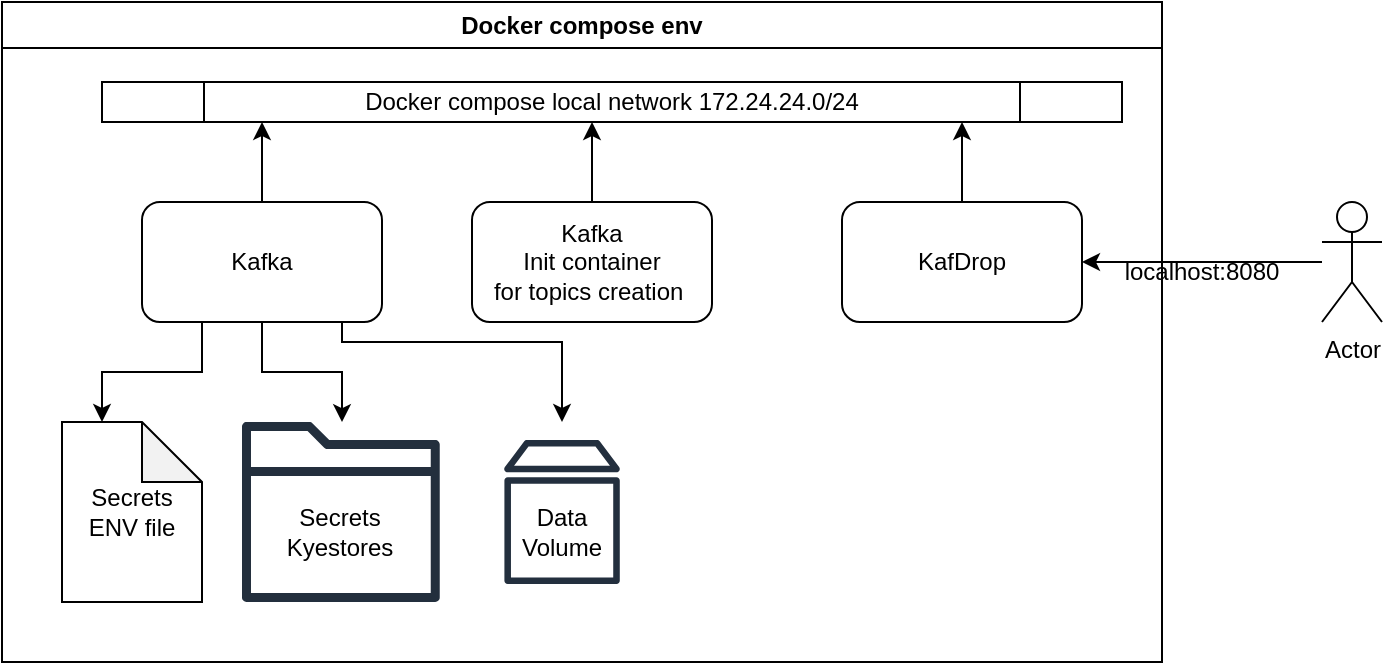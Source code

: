 <mxfile version="24.7.17">
  <diagram name="Page-1" id="DmPyWy1HaXbZiSjPZlmT">
    <mxGraphModel dx="1114" dy="767" grid="1" gridSize="10" guides="1" tooltips="1" connect="1" arrows="1" fold="1" page="1" pageScale="1" pageWidth="850" pageHeight="1100" math="0" shadow="0">
      <root>
        <mxCell id="0" />
        <mxCell id="1" parent="0" />
        <mxCell id="tjuAI0IZ5KJGlG4QrY5g-1" value="Docker compose env" style="swimlane;whiteSpace=wrap;html=1;" vertex="1" parent="1">
          <mxGeometry x="70" y="220" width="580" height="330" as="geometry">
            <mxRectangle x="70" y="220" width="150" height="30" as="alternateBounds" />
          </mxGeometry>
        </mxCell>
        <mxCell id="tjuAI0IZ5KJGlG4QrY5g-2" value="Docker compose local network&amp;nbsp;172.24.24.0/24" style="shape=process;whiteSpace=wrap;html=1;backgroundOutline=1;" vertex="1" parent="tjuAI0IZ5KJGlG4QrY5g-1">
          <mxGeometry x="50" y="40" width="510" height="20" as="geometry" />
        </mxCell>
        <mxCell id="tjuAI0IZ5KJGlG4QrY5g-14" style="edgeStyle=orthogonalEdgeStyle;rounded=0;orthogonalLoop=1;jettySize=auto;html=1;" edge="1" parent="tjuAI0IZ5KJGlG4QrY5g-1" source="tjuAI0IZ5KJGlG4QrY5g-3" target="tjuAI0IZ5KJGlG4QrY5g-10">
          <mxGeometry relative="1" as="geometry">
            <Array as="points">
              <mxPoint x="130" y="185" />
              <mxPoint x="170" y="185" />
            </Array>
          </mxGeometry>
        </mxCell>
        <mxCell id="tjuAI0IZ5KJGlG4QrY5g-15" style="edgeStyle=orthogonalEdgeStyle;rounded=0;orthogonalLoop=1;jettySize=auto;html=1;" edge="1" parent="tjuAI0IZ5KJGlG4QrY5g-1" source="tjuAI0IZ5KJGlG4QrY5g-3" target="tjuAI0IZ5KJGlG4QrY5g-2">
          <mxGeometry relative="1" as="geometry">
            <Array as="points">
              <mxPoint x="130" y="60" />
              <mxPoint x="130" y="60" />
            </Array>
          </mxGeometry>
        </mxCell>
        <mxCell id="tjuAI0IZ5KJGlG4QrY5g-30" style="edgeStyle=orthogonalEdgeStyle;rounded=0;orthogonalLoop=1;jettySize=auto;html=1;" edge="1" parent="tjuAI0IZ5KJGlG4QrY5g-1" source="tjuAI0IZ5KJGlG4QrY5g-3" target="tjuAI0IZ5KJGlG4QrY5g-28">
          <mxGeometry relative="1" as="geometry">
            <Array as="points">
              <mxPoint x="170" y="170" />
              <mxPoint x="280" y="170" />
            </Array>
          </mxGeometry>
        </mxCell>
        <mxCell id="tjuAI0IZ5KJGlG4QrY5g-3" value="Kafka" style="rounded=1;whiteSpace=wrap;html=1;" vertex="1" parent="tjuAI0IZ5KJGlG4QrY5g-1">
          <mxGeometry x="70" y="100" width="120" height="60" as="geometry" />
        </mxCell>
        <mxCell id="tjuAI0IZ5KJGlG4QrY5g-4" value="Secrets&lt;br&gt;ENV file" style="shape=note;whiteSpace=wrap;html=1;backgroundOutline=1;darkOpacity=0.05;" vertex="1" parent="tjuAI0IZ5KJGlG4QrY5g-1">
          <mxGeometry x="30" y="210" width="70" height="90" as="geometry" />
        </mxCell>
        <mxCell id="tjuAI0IZ5KJGlG4QrY5g-10" value="" style="sketch=0;outlineConnect=0;fontColor=#232F3E;gradientColor=none;fillColor=#232F3D;strokeColor=none;dashed=0;verticalLabelPosition=bottom;verticalAlign=top;align=center;html=1;fontSize=12;fontStyle=0;aspect=fixed;pointerEvents=1;shape=mxgraph.aws4.folder;" vertex="1" parent="tjuAI0IZ5KJGlG4QrY5g-1">
          <mxGeometry x="120" y="210" width="98.87" height="90" as="geometry" />
        </mxCell>
        <mxCell id="tjuAI0IZ5KJGlG4QrY5g-11" value="Secrets&lt;div&gt;Kyestores&lt;/div&gt;" style="text;html=1;align=center;verticalAlign=middle;whiteSpace=wrap;rounded=0;" vertex="1" parent="tjuAI0IZ5KJGlG4QrY5g-1">
          <mxGeometry x="139.43" y="250" width="60" height="30" as="geometry" />
        </mxCell>
        <mxCell id="tjuAI0IZ5KJGlG4QrY5g-13" style="edgeStyle=orthogonalEdgeStyle;rounded=0;orthogonalLoop=1;jettySize=auto;html=1;entryX=0;entryY=0;entryDx=20;entryDy=0;entryPerimeter=0;" edge="1" parent="tjuAI0IZ5KJGlG4QrY5g-1" source="tjuAI0IZ5KJGlG4QrY5g-3" target="tjuAI0IZ5KJGlG4QrY5g-4">
          <mxGeometry relative="1" as="geometry">
            <Array as="points">
              <mxPoint x="100" y="185" />
              <mxPoint x="50" y="185" />
            </Array>
          </mxGeometry>
        </mxCell>
        <mxCell id="tjuAI0IZ5KJGlG4QrY5g-17" style="edgeStyle=orthogonalEdgeStyle;rounded=0;orthogonalLoop=1;jettySize=auto;html=1;" edge="1" parent="tjuAI0IZ5KJGlG4QrY5g-1" source="tjuAI0IZ5KJGlG4QrY5g-16" target="tjuAI0IZ5KJGlG4QrY5g-2">
          <mxGeometry relative="1" as="geometry">
            <Array as="points">
              <mxPoint x="295" y="70" />
              <mxPoint x="295" y="70" />
            </Array>
          </mxGeometry>
        </mxCell>
        <mxCell id="tjuAI0IZ5KJGlG4QrY5g-16" value="Kafka&lt;div&gt;Init container&lt;/div&gt;&lt;div&gt;for topics creation&amp;nbsp;&lt;/div&gt;" style="rounded=1;whiteSpace=wrap;html=1;" vertex="1" parent="tjuAI0IZ5KJGlG4QrY5g-1">
          <mxGeometry x="235" y="100" width="120" height="60" as="geometry" />
        </mxCell>
        <mxCell id="tjuAI0IZ5KJGlG4QrY5g-19" style="edgeStyle=orthogonalEdgeStyle;rounded=0;orthogonalLoop=1;jettySize=auto;html=1;" edge="1" parent="tjuAI0IZ5KJGlG4QrY5g-1" source="tjuAI0IZ5KJGlG4QrY5g-18" target="tjuAI0IZ5KJGlG4QrY5g-2">
          <mxGeometry relative="1" as="geometry">
            <Array as="points">
              <mxPoint x="480" y="80" />
              <mxPoint x="480" y="80" />
            </Array>
          </mxGeometry>
        </mxCell>
        <mxCell id="tjuAI0IZ5KJGlG4QrY5g-18" value="KafDrop" style="rounded=1;whiteSpace=wrap;html=1;" vertex="1" parent="tjuAI0IZ5KJGlG4QrY5g-1">
          <mxGeometry x="420" y="100" width="120" height="60" as="geometry" />
        </mxCell>
        <mxCell id="tjuAI0IZ5KJGlG4QrY5g-28" value="" style="sketch=0;outlineConnect=0;fontColor=#232F3E;gradientColor=none;strokeColor=#232F3E;fillColor=#ffffff;dashed=0;verticalLabelPosition=bottom;verticalAlign=top;align=center;html=1;fontSize=12;fontStyle=0;aspect=fixed;shape=mxgraph.aws4.resourceIcon;resIcon=mxgraph.aws4.volume;" vertex="1" parent="tjuAI0IZ5KJGlG4QrY5g-1">
          <mxGeometry x="235" y="210" width="90" height="90" as="geometry" />
        </mxCell>
        <mxCell id="tjuAI0IZ5KJGlG4QrY5g-29" value="Data&lt;div&gt;Volume&lt;/div&gt;" style="text;html=1;align=center;verticalAlign=middle;whiteSpace=wrap;rounded=0;" vertex="1" parent="tjuAI0IZ5KJGlG4QrY5g-1">
          <mxGeometry x="250" y="250" width="60" height="30" as="geometry" />
        </mxCell>
        <mxCell id="tjuAI0IZ5KJGlG4QrY5g-24" style="edgeStyle=orthogonalEdgeStyle;rounded=0;orthogonalLoop=1;jettySize=auto;html=1;entryX=1;entryY=0.5;entryDx=0;entryDy=0;" edge="1" parent="1" source="tjuAI0IZ5KJGlG4QrY5g-21" target="tjuAI0IZ5KJGlG4QrY5g-18">
          <mxGeometry relative="1" as="geometry" />
        </mxCell>
        <mxCell id="tjuAI0IZ5KJGlG4QrY5g-21" value="Actor" style="shape=umlActor;verticalLabelPosition=bottom;verticalAlign=top;html=1;outlineConnect=0;" vertex="1" parent="1">
          <mxGeometry x="730" y="320" width="30" height="60" as="geometry" />
        </mxCell>
        <mxCell id="tjuAI0IZ5KJGlG4QrY5g-26" value="localhost:8080" style="text;html=1;align=center;verticalAlign=middle;whiteSpace=wrap;rounded=0;" vertex="1" parent="1">
          <mxGeometry x="640" y="340" width="60" height="30" as="geometry" />
        </mxCell>
      </root>
    </mxGraphModel>
  </diagram>
</mxfile>
